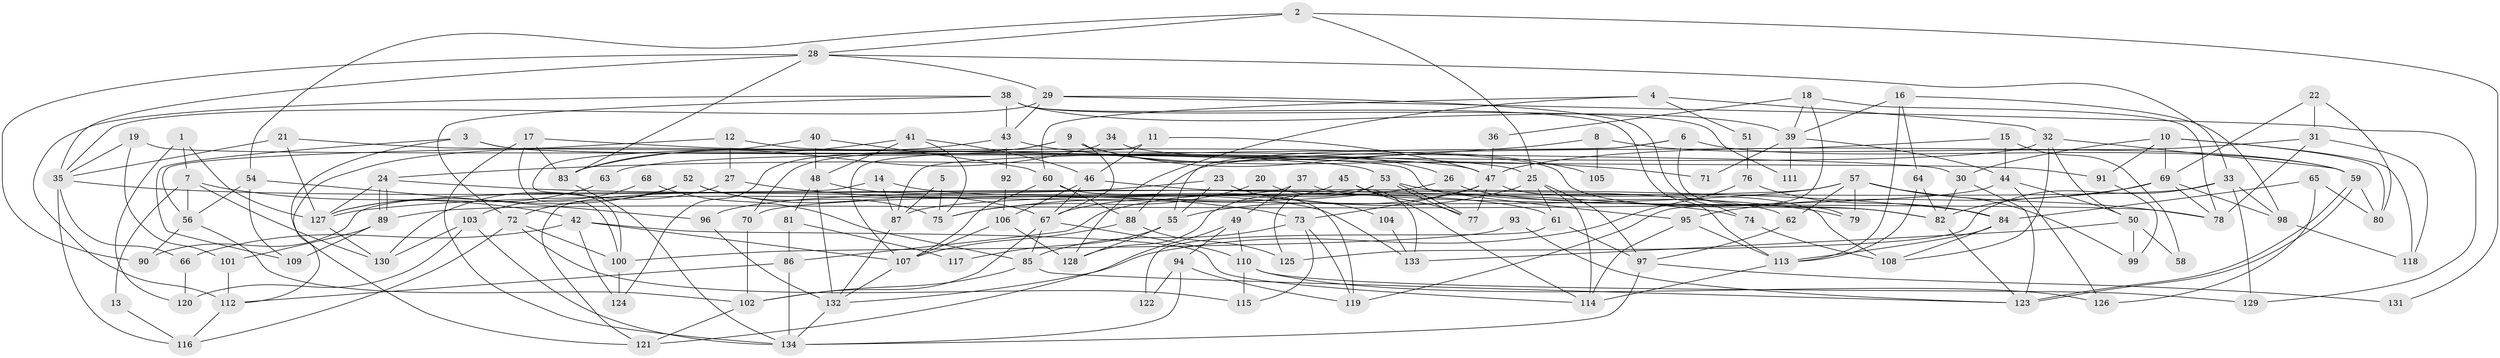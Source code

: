 // Generated by graph-tools (version 1.1) at 2025/11/02/27/25 16:11:17]
// undirected, 134 vertices, 268 edges
graph export_dot {
graph [start="1"]
  node [color=gray90,style=filled];
  1;
  2;
  3;
  4;
  5;
  6;
  7;
  8;
  9;
  10;
  11;
  12;
  13;
  14;
  15;
  16;
  17;
  18;
  19;
  20;
  21;
  22;
  23;
  24;
  25;
  26;
  27;
  28;
  29;
  30;
  31;
  32;
  33;
  34;
  35;
  36;
  37;
  38;
  39;
  40;
  41;
  42;
  43;
  44;
  45;
  46;
  47;
  48;
  49;
  50;
  51;
  52;
  53;
  54;
  55;
  56;
  57;
  58;
  59;
  60;
  61;
  62;
  63;
  64;
  65;
  66;
  67;
  68;
  69;
  70;
  71;
  72;
  73;
  74;
  75;
  76;
  77;
  78;
  79;
  80;
  81;
  82;
  83;
  84;
  85;
  86;
  87;
  88;
  89;
  90;
  91;
  92;
  93;
  94;
  95;
  96;
  97;
  98;
  99;
  100;
  101;
  102;
  103;
  104;
  105;
  106;
  107;
  108;
  109;
  110;
  111;
  112;
  113;
  114;
  115;
  116;
  117;
  118;
  119;
  120;
  121;
  122;
  123;
  124;
  125;
  126;
  127;
  128;
  129;
  130;
  131;
  132;
  133;
  134;
  1 -- 7;
  1 -- 127;
  1 -- 120;
  2 -- 25;
  2 -- 28;
  2 -- 54;
  2 -- 131;
  3 -- 109;
  3 -- 25;
  3 -- 47;
  3 -- 121;
  4 -- 32;
  4 -- 60;
  4 -- 51;
  4 -- 128;
  5 -- 87;
  5 -- 75;
  6 -- 87;
  6 -- 79;
  6 -- 55;
  6 -- 59;
  7 -- 130;
  7 -- 56;
  7 -- 13;
  7 -- 42;
  8 -- 24;
  8 -- 59;
  8 -- 105;
  9 -- 70;
  9 -- 67;
  9 -- 26;
  9 -- 105;
  9 -- 124;
  10 -- 118;
  10 -- 80;
  10 -- 30;
  10 -- 69;
  10 -- 91;
  11 -- 107;
  11 -- 47;
  11 -- 46;
  12 -- 82;
  12 -- 27;
  12 -- 56;
  13 -- 116;
  14 -- 61;
  14 -- 121;
  14 -- 87;
  15 -- 44;
  15 -- 88;
  15 -- 58;
  16 -- 98;
  16 -- 113;
  16 -- 39;
  16 -- 64;
  17 -- 83;
  17 -- 53;
  17 -- 100;
  17 -- 134;
  18 -- 78;
  18 -- 39;
  18 -- 36;
  18 -- 119;
  19 -- 95;
  19 -- 35;
  19 -- 101;
  20 -- 133;
  20 -- 75;
  21 -- 35;
  21 -- 30;
  21 -- 127;
  22 -- 31;
  22 -- 69;
  22 -- 80;
  23 -- 55;
  23 -- 96;
  23 -- 104;
  24 -- 89;
  24 -- 89;
  24 -- 127;
  24 -- 84;
  25 -- 55;
  25 -- 114;
  25 -- 61;
  25 -- 97;
  26 -- 75;
  26 -- 82;
  27 -- 73;
  27 -- 130;
  28 -- 33;
  28 -- 29;
  28 -- 35;
  28 -- 83;
  28 -- 90;
  29 -- 35;
  29 -- 129;
  29 -- 43;
  29 -- 74;
  30 -- 82;
  30 -- 123;
  31 -- 47;
  31 -- 78;
  31 -- 118;
  32 -- 59;
  32 -- 108;
  32 -- 50;
  32 -- 63;
  33 -- 125;
  33 -- 87;
  33 -- 98;
  33 -- 129;
  34 -- 91;
  34 -- 83;
  35 -- 74;
  35 -- 66;
  35 -- 116;
  36 -- 47;
  37 -- 49;
  37 -- 90;
  37 -- 78;
  38 -- 112;
  38 -- 39;
  38 -- 43;
  38 -- 72;
  38 -- 111;
  38 -- 113;
  39 -- 44;
  39 -- 71;
  39 -- 111;
  40 -- 48;
  40 -- 100;
  40 -- 60;
  41 -- 83;
  41 -- 46;
  41 -- 48;
  41 -- 75;
  42 -- 114;
  42 -- 66;
  42 -- 107;
  42 -- 124;
  43 -- 71;
  43 -- 92;
  43 -- 112;
  44 -- 126;
  44 -- 89;
  44 -- 50;
  45 -- 77;
  45 -- 114;
  45 -- 67;
  46 -- 67;
  46 -- 62;
  46 -- 106;
  47 -- 86;
  47 -- 73;
  47 -- 77;
  47 -- 108;
  48 -- 132;
  48 -- 81;
  48 -- 133;
  49 -- 94;
  49 -- 110;
  49 -- 121;
  50 -- 58;
  50 -- 99;
  50 -- 133;
  51 -- 76;
  52 -- 67;
  52 -- 72;
  52 -- 75;
  52 -- 127;
  53 -- 77;
  53 -- 77;
  53 -- 128;
  53 -- 79;
  53 -- 125;
  54 -- 56;
  54 -- 96;
  54 -- 109;
  55 -- 128;
  55 -- 117;
  56 -- 102;
  56 -- 90;
  57 -- 127;
  57 -- 78;
  57 -- 62;
  57 -- 70;
  57 -- 79;
  57 -- 99;
  59 -- 123;
  59 -- 123;
  59 -- 80;
  60 -- 119;
  60 -- 88;
  60 -- 107;
  61 -- 97;
  61 -- 122;
  62 -- 97;
  63 -- 127;
  64 -- 82;
  64 -- 113;
  65 -- 84;
  65 -- 80;
  65 -- 126;
  66 -- 120;
  67 -- 85;
  67 -- 102;
  67 -- 110;
  68 -- 103;
  68 -- 85;
  69 -- 82;
  69 -- 78;
  69 -- 95;
  69 -- 98;
  70 -- 102;
  72 -- 100;
  72 -- 115;
  72 -- 116;
  73 -- 85;
  73 -- 115;
  73 -- 119;
  74 -- 108;
  76 -- 132;
  76 -- 84;
  81 -- 86;
  81 -- 117;
  82 -- 123;
  83 -- 134;
  84 -- 113;
  84 -- 108;
  85 -- 123;
  85 -- 102;
  86 -- 112;
  86 -- 134;
  87 -- 132;
  88 -- 107;
  88 -- 125;
  89 -- 101;
  89 -- 109;
  91 -- 99;
  92 -- 106;
  93 -- 123;
  93 -- 100;
  94 -- 134;
  94 -- 119;
  94 -- 122;
  95 -- 113;
  95 -- 114;
  96 -- 132;
  97 -- 131;
  97 -- 134;
  98 -- 118;
  100 -- 124;
  101 -- 112;
  102 -- 121;
  103 -- 134;
  103 -- 120;
  103 -- 130;
  104 -- 133;
  106 -- 107;
  106 -- 128;
  107 -- 132;
  110 -- 115;
  110 -- 126;
  110 -- 129;
  112 -- 116;
  113 -- 114;
  127 -- 130;
  132 -- 134;
}
